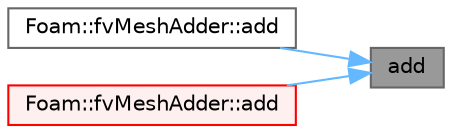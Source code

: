 digraph "add"
{
 // LATEX_PDF_SIZE
  bgcolor="transparent";
  edge [fontname=Helvetica,fontsize=10,labelfontname=Helvetica,labelfontsize=10];
  node [fontname=Helvetica,fontsize=10,shape=box,height=0.2,width=0.4];
  rankdir="RL";
  Node1 [id="Node000001",label="add",height=0.2,width=0.4,color="gray40", fillcolor="grey60", style="filled", fontcolor="black",tooltip=" "];
  Node1 -> Node2 [id="edge1_Node000001_Node000002",dir="back",color="steelblue1",style="solid",tooltip=" "];
  Node2 [id="Node000002",label="Foam::fvMeshAdder::add",height=0.2,width=0.4,color="grey40", fillcolor="white", style="filled",URL="$classFoam_1_1fvMeshAdder.html#a4ca93ce70fe785e93c54e6cf4f634105",tooltip=" "];
  Node1 -> Node3 [id="edge2_Node000001_Node000003",dir="back",color="steelblue1",style="solid",tooltip=" "];
  Node3 [id="Node000003",label="Foam::fvMeshAdder::add",height=0.2,width=0.4,color="red", fillcolor="#FFF0F0", style="filled",URL="$classFoam_1_1fvMeshAdder.html#ab168ae65a9479b6bd6ab6637d474d1fb",tooltip=" "];
}

